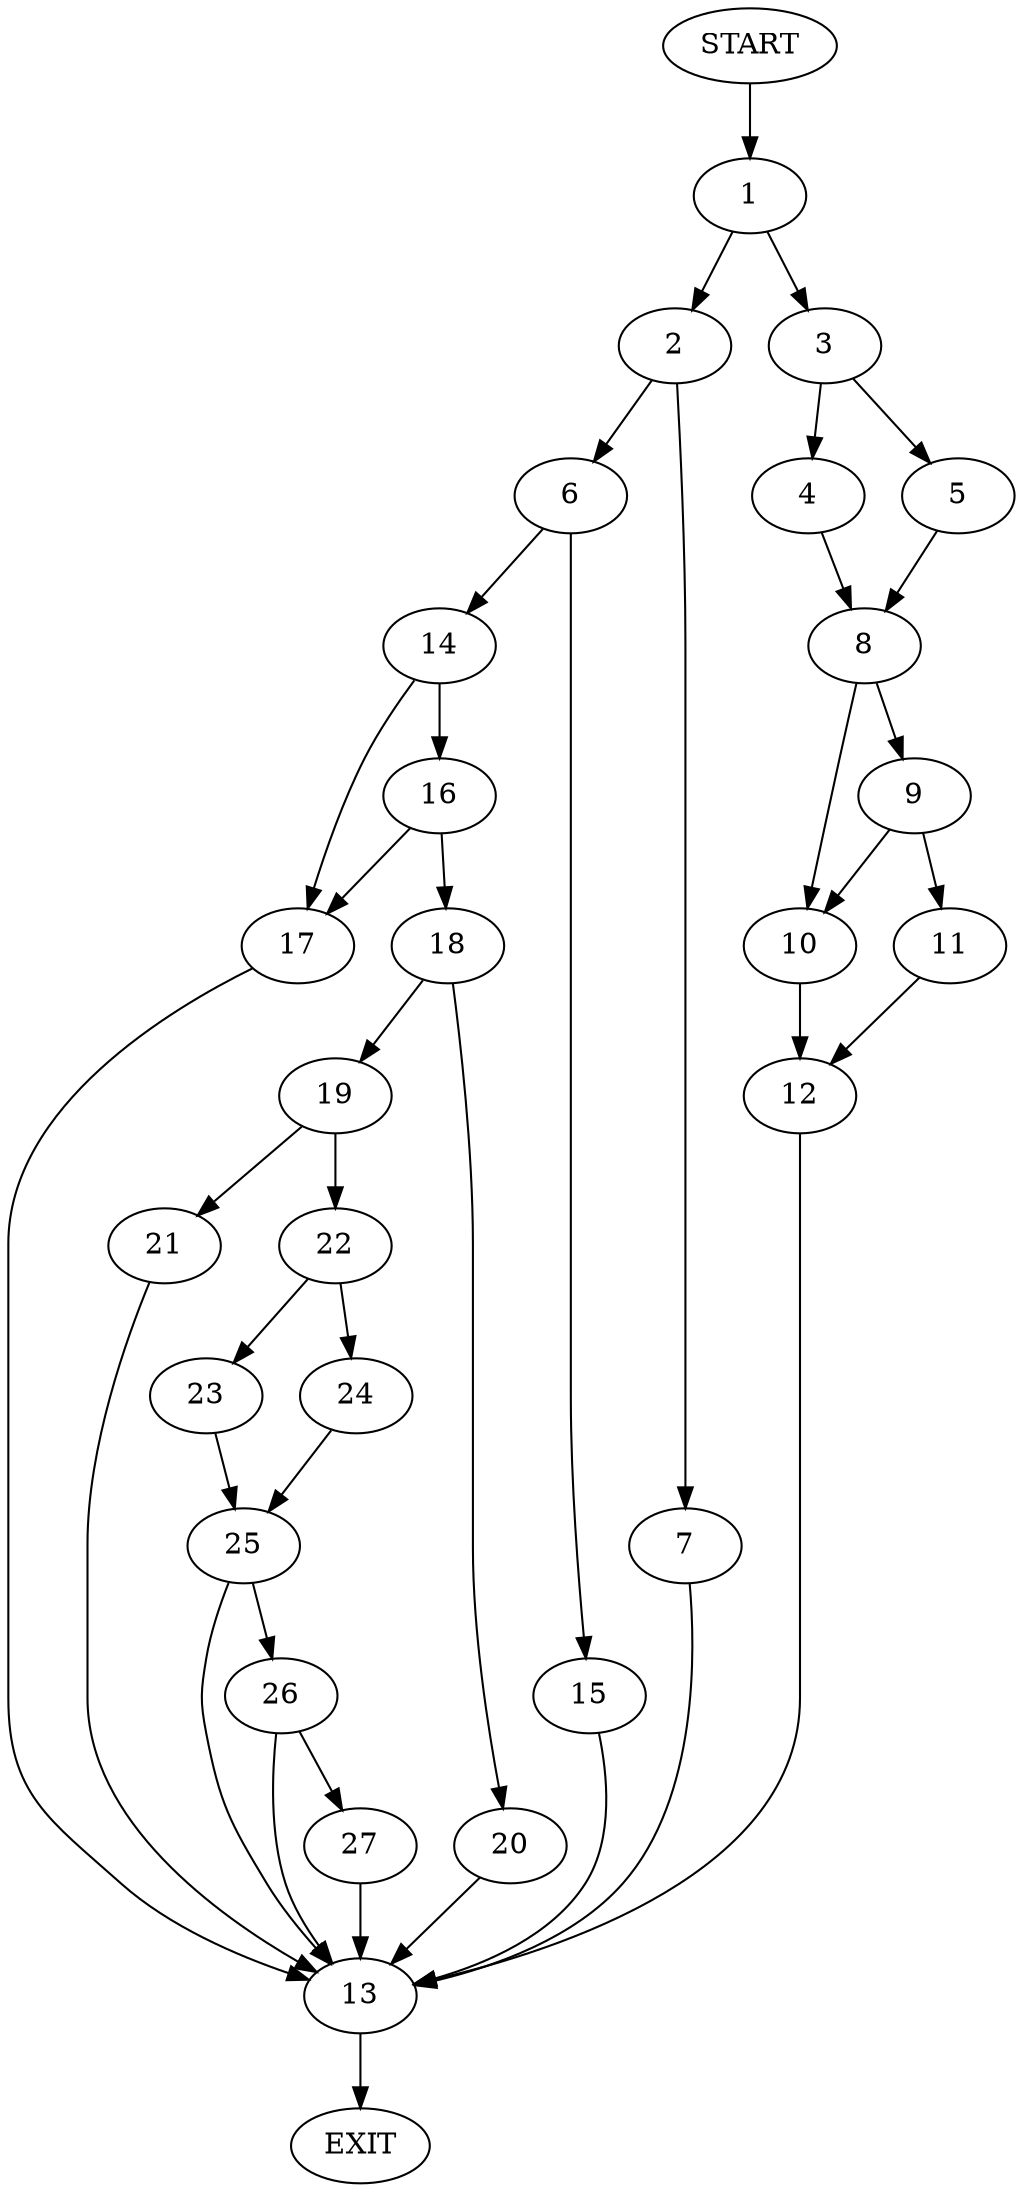 digraph {
0 [label="START"]
28 [label="EXIT"]
0 -> 1
1 -> 2
1 -> 3
3 -> 4
3 -> 5
2 -> 6
2 -> 7
4 -> 8
5 -> 8
8 -> 9
8 -> 10
9 -> 11
9 -> 10
10 -> 12
11 -> 12
12 -> 13
13 -> 28
6 -> 14
6 -> 15
7 -> 13
14 -> 16
14 -> 17
15 -> 13
17 -> 13
16 -> 17
16 -> 18
18 -> 19
18 -> 20
20 -> 13
19 -> 21
19 -> 22
22 -> 23
22 -> 24
21 -> 13
24 -> 25
23 -> 25
25 -> 26
25 -> 13
26 -> 27
26 -> 13
27 -> 13
}

